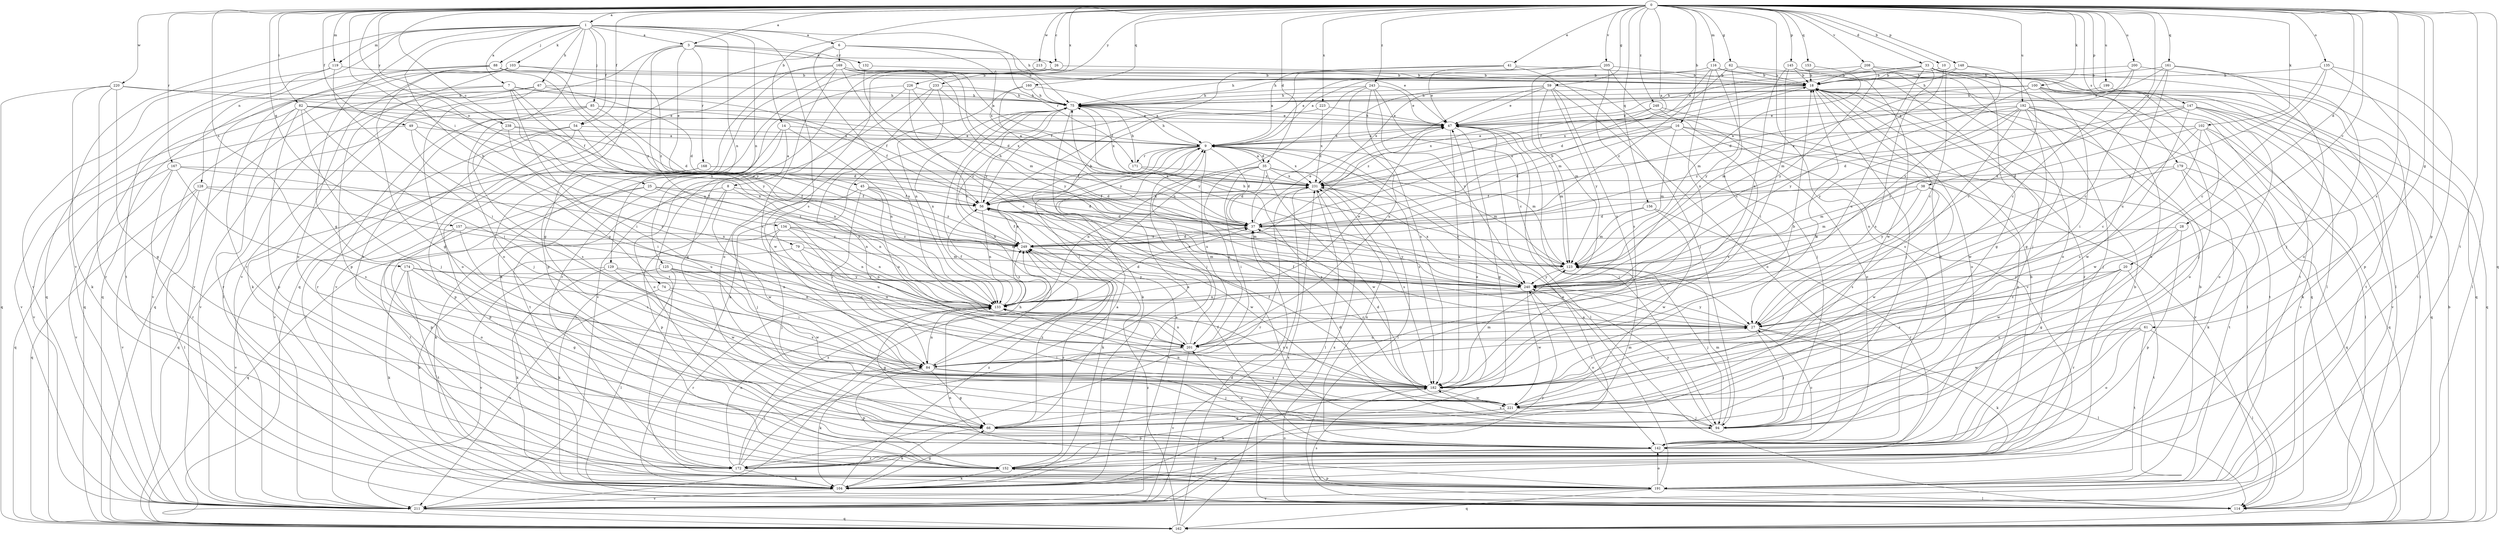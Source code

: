 strict digraph  {
0;
1;
3;
6;
7;
8;
9;
10;
14;
16;
18;
20;
25;
26;
27;
28;
33;
35;
37;
38;
41;
45;
47;
49;
54;
56;
59;
61;
62;
66;
67;
74;
75;
79;
82;
84;
85;
88;
94;
100;
102;
103;
104;
114;
116;
119;
123;
125;
128;
129;
132;
133;
134;
135;
142;
145;
147;
148;
152;
153;
156;
157;
160;
161;
162;
167;
168;
169;
171;
172;
174;
179;
182;
191;
192;
199;
200;
201;
205;
208;
211;
213;
220;
221;
223;
226;
231;
233;
238;
240;
243;
248;
249;
0 -> 1  [label=a];
0 -> 3  [label=a];
0 -> 10  [label=b];
0 -> 14  [label=b];
0 -> 16  [label=b];
0 -> 20  [label=c];
0 -> 25  [label=c];
0 -> 26  [label=c];
0 -> 28  [label=d];
0 -> 33  [label=d];
0 -> 35  [label=d];
0 -> 38  [label=e];
0 -> 41  [label=e];
0 -> 49  [label=f];
0 -> 54  [label=f];
0 -> 59  [label=g];
0 -> 61  [label=g];
0 -> 62  [label=g];
0 -> 79  [label=i];
0 -> 82  [label=i];
0 -> 100  [label=k];
0 -> 102  [label=k];
0 -> 116  [label=m];
0 -> 119  [label=m];
0 -> 134  [label=o];
0 -> 135  [label=o];
0 -> 142  [label=o];
0 -> 145  [label=p];
0 -> 147  [label=p];
0 -> 148  [label=p];
0 -> 152  [label=p];
0 -> 153  [label=q];
0 -> 156  [label=q];
0 -> 157  [label=q];
0 -> 160  [label=q];
0 -> 161  [label=q];
0 -> 162  [label=q];
0 -> 167  [label=r];
0 -> 174  [label=s];
0 -> 179  [label=s];
0 -> 182  [label=s];
0 -> 191  [label=t];
0 -> 192  [label=u];
0 -> 199  [label=u];
0 -> 200  [label=u];
0 -> 205  [label=v];
0 -> 208  [label=v];
0 -> 213  [label=w];
0 -> 220  [label=w];
0 -> 223  [label=x];
0 -> 226  [label=x];
0 -> 231  [label=x];
0 -> 233  [label=y];
0 -> 238  [label=y];
0 -> 243  [label=z];
0 -> 248  [label=z];
1 -> 3  [label=a];
1 -> 6  [label=a];
1 -> 7  [label=a];
1 -> 54  [label=f];
1 -> 66  [label=g];
1 -> 67  [label=h];
1 -> 74  [label=h];
1 -> 75  [label=h];
1 -> 85  [label=j];
1 -> 88  [label=j];
1 -> 103  [label=k];
1 -> 119  [label=m];
1 -> 125  [label=n];
1 -> 128  [label=n];
1 -> 129  [label=n];
1 -> 182  [label=s];
1 -> 191  [label=t];
1 -> 211  [label=v];
3 -> 26  [label=c];
3 -> 45  [label=e];
3 -> 66  [label=g];
3 -> 75  [label=h];
3 -> 132  [label=n];
3 -> 168  [label=r];
3 -> 201  [label=u];
3 -> 211  [label=v];
6 -> 47  [label=e];
6 -> 162  [label=q];
6 -> 169  [label=r];
6 -> 171  [label=r];
6 -> 201  [label=u];
6 -> 231  [label=x];
7 -> 56  [label=f];
7 -> 75  [label=h];
7 -> 84  [label=i];
7 -> 133  [label=n];
7 -> 162  [label=q];
7 -> 211  [label=v];
7 -> 240  [label=y];
8 -> 56  [label=f];
8 -> 104  [label=k];
8 -> 133  [label=n];
8 -> 152  [label=p];
8 -> 221  [label=w];
9 -> 35  [label=d];
9 -> 37  [label=d];
9 -> 47  [label=e];
9 -> 56  [label=f];
9 -> 75  [label=h];
9 -> 84  [label=i];
9 -> 123  [label=m];
9 -> 133  [label=n];
9 -> 171  [label=r];
9 -> 182  [label=s];
9 -> 201  [label=u];
9 -> 231  [label=x];
10 -> 18  [label=b];
10 -> 27  [label=c];
10 -> 123  [label=m];
14 -> 8  [label=a];
14 -> 9  [label=a];
14 -> 133  [label=n];
14 -> 142  [label=o];
14 -> 191  [label=t];
16 -> 9  [label=a];
16 -> 37  [label=d];
16 -> 123  [label=m];
16 -> 142  [label=o];
16 -> 182  [label=s];
16 -> 211  [label=v];
16 -> 231  [label=x];
18 -> 75  [label=h];
18 -> 94  [label=j];
18 -> 142  [label=o];
18 -> 172  [label=r];
18 -> 231  [label=x];
20 -> 27  [label=c];
20 -> 172  [label=r];
20 -> 182  [label=s];
20 -> 191  [label=t];
20 -> 240  [label=y];
25 -> 56  [label=f];
25 -> 133  [label=n];
25 -> 152  [label=p];
25 -> 191  [label=t];
25 -> 249  [label=z];
26 -> 18  [label=b];
26 -> 142  [label=o];
26 -> 191  [label=t];
27 -> 56  [label=f];
27 -> 94  [label=j];
27 -> 104  [label=k];
27 -> 114  [label=l];
27 -> 201  [label=u];
27 -> 240  [label=y];
28 -> 66  [label=g];
28 -> 152  [label=p];
28 -> 221  [label=w];
28 -> 249  [label=z];
33 -> 18  [label=b];
33 -> 47  [label=e];
33 -> 56  [label=f];
33 -> 66  [label=g];
33 -> 114  [label=l];
33 -> 142  [label=o];
33 -> 162  [label=q];
33 -> 182  [label=s];
33 -> 191  [label=t];
33 -> 201  [label=u];
35 -> 9  [label=a];
35 -> 37  [label=d];
35 -> 84  [label=i];
35 -> 114  [label=l];
35 -> 123  [label=m];
35 -> 133  [label=n];
35 -> 201  [label=u];
35 -> 221  [label=w];
35 -> 231  [label=x];
37 -> 18  [label=b];
37 -> 47  [label=e];
37 -> 75  [label=h];
37 -> 240  [label=y];
37 -> 249  [label=z];
38 -> 56  [label=f];
38 -> 123  [label=m];
38 -> 182  [label=s];
38 -> 221  [label=w];
38 -> 240  [label=y];
41 -> 9  [label=a];
41 -> 18  [label=b];
41 -> 47  [label=e];
41 -> 56  [label=f];
41 -> 94  [label=j];
45 -> 37  [label=d];
45 -> 56  [label=f];
45 -> 84  [label=i];
45 -> 94  [label=j];
45 -> 201  [label=u];
45 -> 249  [label=z];
47 -> 9  [label=a];
47 -> 66  [label=g];
47 -> 75  [label=h];
47 -> 94  [label=j];
47 -> 114  [label=l];
47 -> 123  [label=m];
47 -> 182  [label=s];
49 -> 9  [label=a];
49 -> 27  [label=c];
49 -> 201  [label=u];
49 -> 211  [label=v];
54 -> 9  [label=a];
54 -> 114  [label=l];
54 -> 133  [label=n];
54 -> 152  [label=p];
54 -> 211  [label=v];
56 -> 37  [label=d];
56 -> 75  [label=h];
56 -> 104  [label=k];
56 -> 123  [label=m];
56 -> 133  [label=n];
56 -> 211  [label=v];
56 -> 221  [label=w];
56 -> 231  [label=x];
59 -> 37  [label=d];
59 -> 47  [label=e];
59 -> 75  [label=h];
59 -> 94  [label=j];
59 -> 123  [label=m];
59 -> 142  [label=o];
59 -> 201  [label=u];
59 -> 231  [label=x];
59 -> 240  [label=y];
59 -> 249  [label=z];
61 -> 114  [label=l];
61 -> 142  [label=o];
61 -> 191  [label=t];
61 -> 201  [label=u];
61 -> 221  [label=w];
62 -> 18  [label=b];
62 -> 75  [label=h];
62 -> 94  [label=j];
62 -> 240  [label=y];
62 -> 249  [label=z];
66 -> 9  [label=a];
66 -> 47  [label=e];
66 -> 104  [label=k];
66 -> 123  [label=m];
66 -> 142  [label=o];
66 -> 249  [label=z];
67 -> 37  [label=d];
67 -> 75  [label=h];
67 -> 104  [label=k];
67 -> 114  [label=l];
67 -> 142  [label=o];
67 -> 162  [label=q];
74 -> 133  [label=n];
74 -> 182  [label=s];
74 -> 211  [label=v];
75 -> 47  [label=e];
75 -> 94  [label=j];
75 -> 104  [label=k];
75 -> 133  [label=n];
75 -> 231  [label=x];
75 -> 249  [label=z];
79 -> 104  [label=k];
79 -> 123  [label=m];
79 -> 133  [label=n];
79 -> 201  [label=u];
82 -> 47  [label=e];
82 -> 84  [label=i];
82 -> 94  [label=j];
82 -> 152  [label=p];
82 -> 172  [label=r];
82 -> 211  [label=v];
82 -> 231  [label=x];
82 -> 249  [label=z];
84 -> 18  [label=b];
84 -> 66  [label=g];
84 -> 75  [label=h];
84 -> 94  [label=j];
84 -> 104  [label=k];
84 -> 133  [label=n];
84 -> 152  [label=p];
84 -> 182  [label=s];
85 -> 37  [label=d];
85 -> 47  [label=e];
85 -> 56  [label=f];
85 -> 94  [label=j];
85 -> 172  [label=r];
85 -> 211  [label=v];
88 -> 18  [label=b];
88 -> 66  [label=g];
88 -> 162  [label=q];
88 -> 172  [label=r];
88 -> 240  [label=y];
88 -> 249  [label=z];
94 -> 18  [label=b];
94 -> 37  [label=d];
94 -> 123  [label=m];
94 -> 182  [label=s];
94 -> 240  [label=y];
100 -> 75  [label=h];
100 -> 84  [label=i];
100 -> 94  [label=j];
100 -> 123  [label=m];
100 -> 162  [label=q];
100 -> 191  [label=t];
100 -> 240  [label=y];
102 -> 9  [label=a];
102 -> 27  [label=c];
102 -> 37  [label=d];
102 -> 114  [label=l];
102 -> 162  [label=q];
102 -> 182  [label=s];
102 -> 221  [label=w];
103 -> 18  [label=b];
103 -> 142  [label=o];
103 -> 152  [label=p];
103 -> 162  [label=q];
103 -> 211  [label=v];
103 -> 249  [label=z];
104 -> 9  [label=a];
104 -> 18  [label=b];
104 -> 66  [label=g];
104 -> 211  [label=v];
104 -> 249  [label=z];
114 -> 182  [label=s];
114 -> 231  [label=x];
116 -> 9  [label=a];
116 -> 18  [label=b];
116 -> 27  [label=c];
116 -> 37  [label=d];
116 -> 133  [label=n];
116 -> 162  [label=q];
119 -> 18  [label=b];
119 -> 84  [label=i];
119 -> 191  [label=t];
119 -> 211  [label=v];
123 -> 75  [label=h];
123 -> 94  [label=j];
123 -> 240  [label=y];
125 -> 84  [label=i];
125 -> 104  [label=k];
125 -> 114  [label=l];
125 -> 221  [label=w];
125 -> 240  [label=y];
128 -> 56  [label=f];
128 -> 114  [label=l];
128 -> 162  [label=q];
128 -> 201  [label=u];
128 -> 211  [label=v];
129 -> 27  [label=c];
129 -> 104  [label=k];
129 -> 211  [label=v];
129 -> 221  [label=w];
129 -> 240  [label=y];
132 -> 18  [label=b];
132 -> 240  [label=y];
133 -> 27  [label=c];
133 -> 37  [label=d];
133 -> 47  [label=e];
133 -> 56  [label=f];
133 -> 66  [label=g];
133 -> 172  [label=r];
133 -> 182  [label=s];
133 -> 249  [label=z];
134 -> 94  [label=j];
134 -> 123  [label=m];
134 -> 133  [label=n];
134 -> 162  [label=q];
134 -> 201  [label=u];
134 -> 249  [label=z];
135 -> 18  [label=b];
135 -> 27  [label=c];
135 -> 152  [label=p];
135 -> 191  [label=t];
135 -> 240  [label=y];
142 -> 27  [label=c];
142 -> 56  [label=f];
142 -> 152  [label=p];
142 -> 172  [label=r];
142 -> 201  [label=u];
142 -> 231  [label=x];
145 -> 18  [label=b];
145 -> 84  [label=i];
145 -> 133  [label=n];
145 -> 142  [label=o];
145 -> 221  [label=w];
147 -> 37  [label=d];
147 -> 47  [label=e];
147 -> 104  [label=k];
147 -> 142  [label=o];
147 -> 162  [label=q];
147 -> 211  [label=v];
147 -> 221  [label=w];
147 -> 240  [label=y];
148 -> 18  [label=b];
148 -> 27  [label=c];
148 -> 75  [label=h];
148 -> 240  [label=y];
152 -> 47  [label=e];
152 -> 104  [label=k];
152 -> 191  [label=t];
152 -> 249  [label=z];
153 -> 18  [label=b];
153 -> 123  [label=m];
156 -> 37  [label=d];
156 -> 123  [label=m];
156 -> 172  [label=r];
156 -> 221  [label=w];
157 -> 133  [label=n];
157 -> 142  [label=o];
157 -> 182  [label=s];
157 -> 211  [label=v];
157 -> 249  [label=z];
160 -> 9  [label=a];
160 -> 75  [label=h];
160 -> 221  [label=w];
160 -> 240  [label=y];
161 -> 18  [label=b];
161 -> 27  [label=c];
161 -> 47  [label=e];
161 -> 94  [label=j];
161 -> 142  [label=o];
161 -> 201  [label=u];
162 -> 18  [label=b];
162 -> 37  [label=d];
162 -> 231  [label=x];
162 -> 249  [label=z];
167 -> 133  [label=n];
167 -> 162  [label=q];
167 -> 172  [label=r];
167 -> 182  [label=s];
167 -> 211  [label=v];
167 -> 231  [label=x];
168 -> 37  [label=d];
168 -> 152  [label=p];
168 -> 162  [label=q];
168 -> 231  [label=x];
169 -> 9  [label=a];
169 -> 18  [label=b];
169 -> 27  [label=c];
169 -> 37  [label=d];
169 -> 123  [label=m];
169 -> 142  [label=o];
169 -> 152  [label=p];
169 -> 182  [label=s];
169 -> 211  [label=v];
171 -> 75  [label=h];
171 -> 182  [label=s];
171 -> 231  [label=x];
172 -> 9  [label=a];
172 -> 18  [label=b];
172 -> 84  [label=i];
172 -> 104  [label=k];
172 -> 133  [label=n];
172 -> 249  [label=z];
174 -> 66  [label=g];
174 -> 84  [label=i];
174 -> 104  [label=k];
174 -> 133  [label=n];
174 -> 191  [label=t];
174 -> 240  [label=y];
179 -> 104  [label=k];
179 -> 123  [label=m];
179 -> 162  [label=q];
179 -> 191  [label=t];
179 -> 231  [label=x];
182 -> 18  [label=b];
182 -> 27  [label=c];
182 -> 37  [label=d];
182 -> 56  [label=f];
182 -> 104  [label=k];
182 -> 123  [label=m];
182 -> 221  [label=w];
191 -> 9  [label=a];
191 -> 18  [label=b];
191 -> 114  [label=l];
191 -> 133  [label=n];
191 -> 142  [label=o];
191 -> 152  [label=p];
191 -> 162  [label=q];
191 -> 211  [label=v];
192 -> 47  [label=e];
192 -> 94  [label=j];
192 -> 142  [label=o];
192 -> 182  [label=s];
192 -> 191  [label=t];
192 -> 211  [label=v];
192 -> 221  [label=w];
192 -> 231  [label=x];
192 -> 240  [label=y];
192 -> 249  [label=z];
199 -> 75  [label=h];
199 -> 114  [label=l];
200 -> 18  [label=b];
200 -> 27  [label=c];
200 -> 37  [label=d];
200 -> 114  [label=l];
201 -> 9  [label=a];
201 -> 84  [label=i];
201 -> 133  [label=n];
201 -> 211  [label=v];
205 -> 9  [label=a];
205 -> 18  [label=b];
205 -> 56  [label=f];
205 -> 123  [label=m];
205 -> 182  [label=s];
205 -> 211  [label=v];
208 -> 18  [label=b];
208 -> 66  [label=g];
208 -> 75  [label=h];
208 -> 114  [label=l];
208 -> 240  [label=y];
211 -> 75  [label=h];
211 -> 162  [label=q];
211 -> 231  [label=x];
211 -> 240  [label=y];
213 -> 18  [label=b];
213 -> 104  [label=k];
220 -> 56  [label=f];
220 -> 66  [label=g];
220 -> 75  [label=h];
220 -> 104  [label=k];
220 -> 162  [label=q];
220 -> 172  [label=r];
221 -> 66  [label=g];
221 -> 94  [label=j];
221 -> 133  [label=n];
221 -> 152  [label=p];
223 -> 47  [label=e];
223 -> 104  [label=k];
223 -> 231  [label=x];
226 -> 27  [label=c];
226 -> 66  [label=g];
226 -> 75  [label=h];
226 -> 172  [label=r];
226 -> 240  [label=y];
231 -> 56  [label=f];
231 -> 114  [label=l];
231 -> 172  [label=r];
231 -> 182  [label=s];
231 -> 240  [label=y];
233 -> 75  [label=h];
233 -> 133  [label=n];
233 -> 182  [label=s];
233 -> 211  [label=v];
233 -> 240  [label=y];
238 -> 9  [label=a];
238 -> 37  [label=d];
238 -> 84  [label=i];
238 -> 182  [label=s];
240 -> 133  [label=n];
240 -> 142  [label=o];
240 -> 221  [label=w];
240 -> 231  [label=x];
243 -> 27  [label=c];
243 -> 47  [label=e];
243 -> 75  [label=h];
243 -> 133  [label=n];
243 -> 182  [label=s];
243 -> 201  [label=u];
243 -> 240  [label=y];
248 -> 47  [label=e];
248 -> 114  [label=l];
248 -> 142  [label=o];
248 -> 231  [label=x];
249 -> 37  [label=d];
249 -> 56  [label=f];
249 -> 123  [label=m];
}
